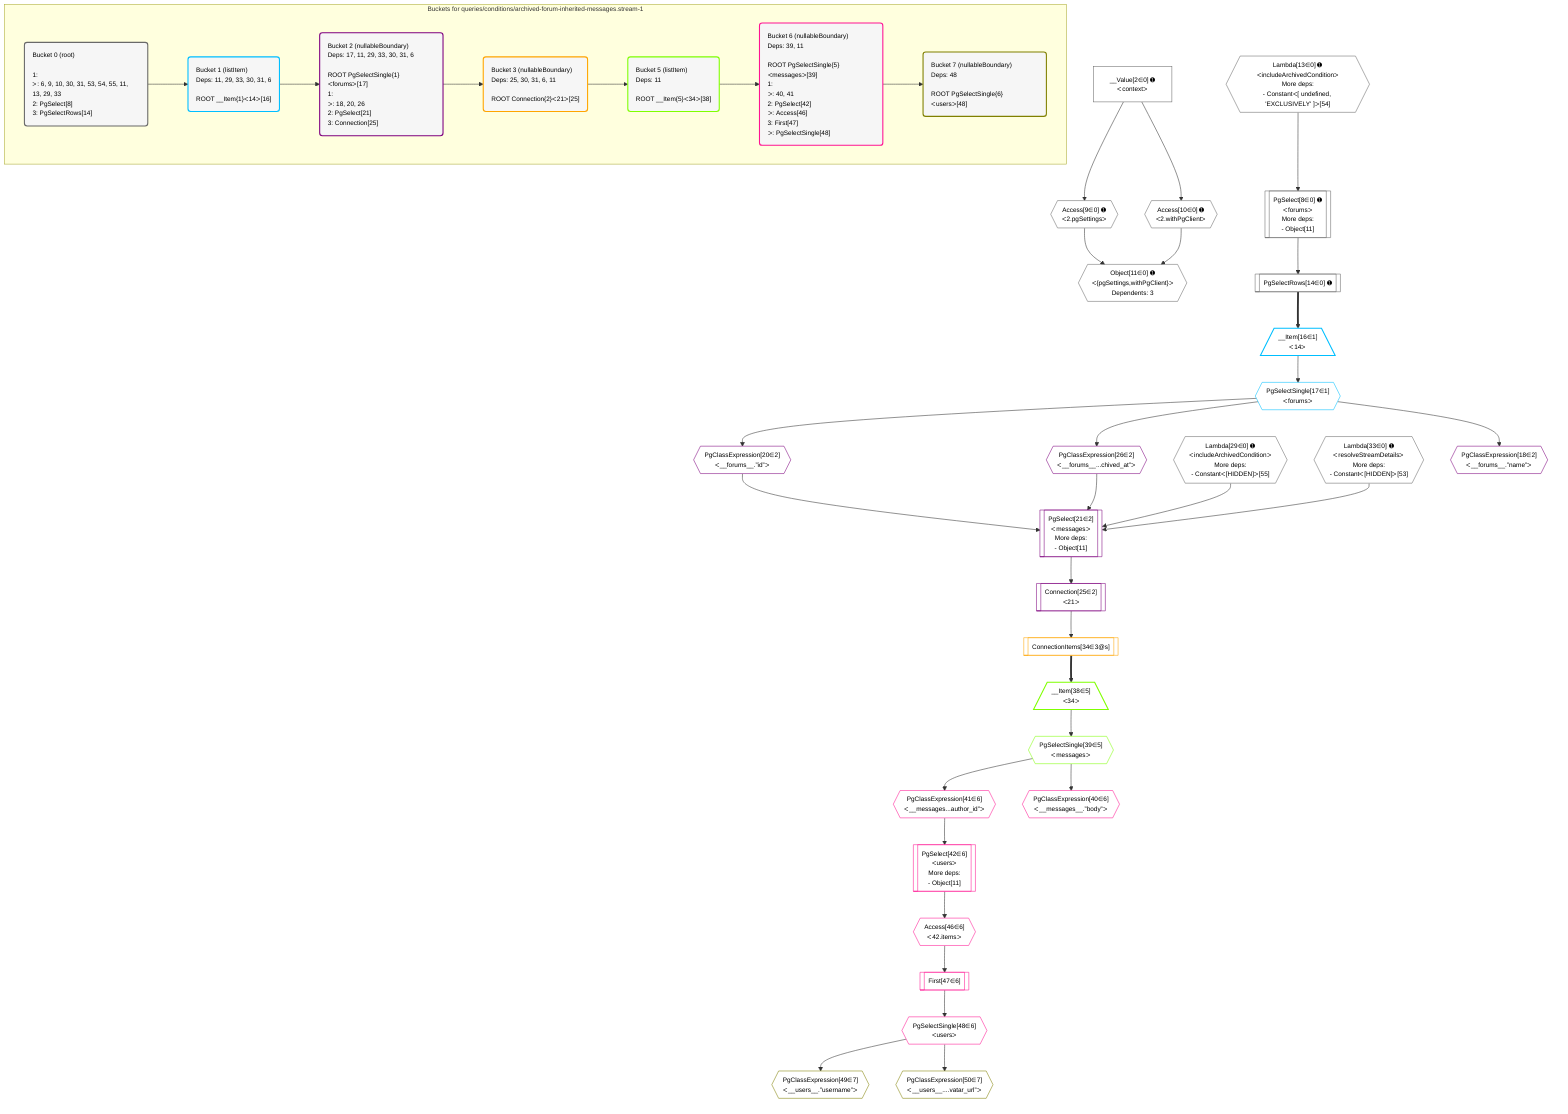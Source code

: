 %%{init: {'themeVariables': { 'fontSize': '12px'}}}%%
graph TD
    classDef path fill:#eee,stroke:#000,color:#000
    classDef plan fill:#fff,stroke-width:1px,color:#000
    classDef itemplan fill:#fff,stroke-width:2px,color:#000
    classDef unbatchedplan fill:#dff,stroke-width:1px,color:#000
    classDef sideeffectplan fill:#fcc,stroke-width:2px,color:#000
    classDef bucket fill:#f6f6f6,color:#000,stroke-width:2px,text-align:left

    subgraph "Buckets for queries/conditions/archived-forum-inherited-messages.stream-1"
    Bucket0("Bucket 0 (root)<br /><br />1: <br />ᐳ: 6, 9, 10, 30, 31, 53, 54, 55, 11, 13, 29, 33<br />2: PgSelect[8]<br />3: PgSelectRows[14]"):::bucket
    Bucket1("Bucket 1 (listItem)<br />Deps: 11, 29, 33, 30, 31, 6<br /><br />ROOT __Item{1}ᐸ14ᐳ[16]"):::bucket
    Bucket2("Bucket 2 (nullableBoundary)<br />Deps: 17, 11, 29, 33, 30, 31, 6<br /><br />ROOT PgSelectSingle{1}ᐸforumsᐳ[17]<br />1: <br />ᐳ: 18, 20, 26<br />2: PgSelect[21]<br />3: Connection[25]"):::bucket
    Bucket3("Bucket 3 (nullableBoundary)<br />Deps: 25, 30, 31, 6, 11<br /><br />ROOT Connection{2}ᐸ21ᐳ[25]"):::bucket
    Bucket5("Bucket 5 (listItem)<br />Deps: 11<br /><br />ROOT __Item{5}ᐸ34ᐳ[38]"):::bucket
    Bucket6("Bucket 6 (nullableBoundary)<br />Deps: 39, 11<br /><br />ROOT PgSelectSingle{5}ᐸmessagesᐳ[39]<br />1: <br />ᐳ: 40, 41<br />2: PgSelect[42]<br />ᐳ: Access[46]<br />3: First[47]<br />ᐳ: PgSelectSingle[48]"):::bucket
    Bucket7("Bucket 7 (nullableBoundary)<br />Deps: 48<br /><br />ROOT PgSelectSingle{6}ᐸusersᐳ[48]"):::bucket
    end
    Bucket0 --> Bucket1
    Bucket1 --> Bucket2
    Bucket2 --> Bucket3
    Bucket3 --> Bucket5
    Bucket5 --> Bucket6
    Bucket6 --> Bucket7

    %% plan dependencies
    PgSelect8[["PgSelect[8∈0] ➊<br />ᐸforumsᐳ<br />More deps:<br />- Object[11]"]]:::plan
    Lambda13{{"Lambda[13∈0] ➊<br />ᐸincludeArchivedConditionᐳ<br />More deps:<br />- Constantᐸ[ undefined, 'EXCLUSIVELY' ]ᐳ[54]"}}:::plan
    Lambda13 --> PgSelect8
    Object11{{"Object[11∈0] ➊<br />ᐸ{pgSettings,withPgClient}ᐳ<br />Dependents: 3"}}:::plan
    Access9{{"Access[9∈0] ➊<br />ᐸ2.pgSettingsᐳ"}}:::plan
    Access10{{"Access[10∈0] ➊<br />ᐸ2.withPgClientᐳ"}}:::plan
    Access9 & Access10 --> Object11
    __Value2["__Value[2∈0] ➊<br />ᐸcontextᐳ"]:::plan
    __Value2 --> Access9
    __Value2 --> Access10
    PgSelectRows14[["PgSelectRows[14∈0] ➊"]]:::plan
    PgSelect8 --> PgSelectRows14
    Lambda29{{"Lambda[29∈0] ➊<br />ᐸincludeArchivedConditionᐳ<br />More deps:<br />- Constantᐸ[HIDDEN]ᐳ[55]"}}:::plan
    Lambda33{{"Lambda[33∈0] ➊<br />ᐸresolveStreamDetailsᐳ<br />More deps:<br />- Constantᐸ[HIDDEN]ᐳ[53]"}}:::plan
    __Item16[/"__Item[16∈1]<br />ᐸ14ᐳ"\]:::itemplan
    PgSelectRows14 ==> __Item16
    PgSelectSingle17{{"PgSelectSingle[17∈1]<br />ᐸforumsᐳ"}}:::plan
    __Item16 --> PgSelectSingle17
    PgSelect21[["PgSelect[21∈2]<br />ᐸmessagesᐳ<br />More deps:<br />- Object[11]"]]:::plan
    PgClassExpression20{{"PgClassExpression[20∈2]<br />ᐸ__forums__.”id”ᐳ"}}:::plan
    PgClassExpression26{{"PgClassExpression[26∈2]<br />ᐸ__forums__...chived_at”ᐳ"}}:::plan
    PgClassExpression20 & PgClassExpression26 & Lambda29 & Lambda33 --> PgSelect21
    PgClassExpression18{{"PgClassExpression[18∈2]<br />ᐸ__forums__.”name”ᐳ"}}:::plan
    PgSelectSingle17 --> PgClassExpression18
    PgSelectSingle17 --> PgClassExpression20
    Connection25[["Connection[25∈2]<br />ᐸ21ᐳ"]]:::plan
    PgSelect21 --> Connection25
    PgSelectSingle17 --> PgClassExpression26
    ConnectionItems34[["ConnectionItems[34∈3@s]"]]:::plan
    Connection25 --> ConnectionItems34
    __Item38[/"__Item[38∈5]<br />ᐸ34ᐳ"\]:::itemplan
    ConnectionItems34 ==> __Item38
    PgSelectSingle39{{"PgSelectSingle[39∈5]<br />ᐸmessagesᐳ"}}:::plan
    __Item38 --> PgSelectSingle39
    PgSelect42[["PgSelect[42∈6]<br />ᐸusersᐳ<br />More deps:<br />- Object[11]"]]:::plan
    PgClassExpression41{{"PgClassExpression[41∈6]<br />ᐸ__messages...author_id”ᐳ"}}:::plan
    PgClassExpression41 --> PgSelect42
    PgClassExpression40{{"PgClassExpression[40∈6]<br />ᐸ__messages__.”body”ᐳ"}}:::plan
    PgSelectSingle39 --> PgClassExpression40
    PgSelectSingle39 --> PgClassExpression41
    Access46{{"Access[46∈6]<br />ᐸ42.itemsᐳ"}}:::plan
    PgSelect42 --> Access46
    First47[["First[47∈6]"]]:::plan
    Access46 --> First47
    PgSelectSingle48{{"PgSelectSingle[48∈6]<br />ᐸusersᐳ"}}:::plan
    First47 --> PgSelectSingle48
    PgClassExpression49{{"PgClassExpression[49∈7]<br />ᐸ__users__.”username”ᐳ"}}:::plan
    PgSelectSingle48 --> PgClassExpression49
    PgClassExpression50{{"PgClassExpression[50∈7]<br />ᐸ__users__....vatar_url”ᐳ"}}:::plan
    PgSelectSingle48 --> PgClassExpression50

    %% define steps
    classDef bucket0 stroke:#696969
    class Bucket0,__Value2,PgSelect8,Access9,Access10,Object11,Lambda13,PgSelectRows14,Lambda29,Lambda33 bucket0
    classDef bucket1 stroke:#00bfff
    class Bucket1,__Item16,PgSelectSingle17 bucket1
    classDef bucket2 stroke:#7f007f
    class Bucket2,PgClassExpression18,PgClassExpression20,PgSelect21,Connection25,PgClassExpression26 bucket2
    classDef bucket3 stroke:#ffa500
    class Bucket3,ConnectionItems34 bucket3
    classDef bucket5 stroke:#7fff00
    class Bucket5,__Item38,PgSelectSingle39 bucket5
    classDef bucket6 stroke:#ff1493
    class Bucket6,PgClassExpression40,PgClassExpression41,PgSelect42,Access46,First47,PgSelectSingle48 bucket6
    classDef bucket7 stroke:#808000
    class Bucket7,PgClassExpression49,PgClassExpression50 bucket7